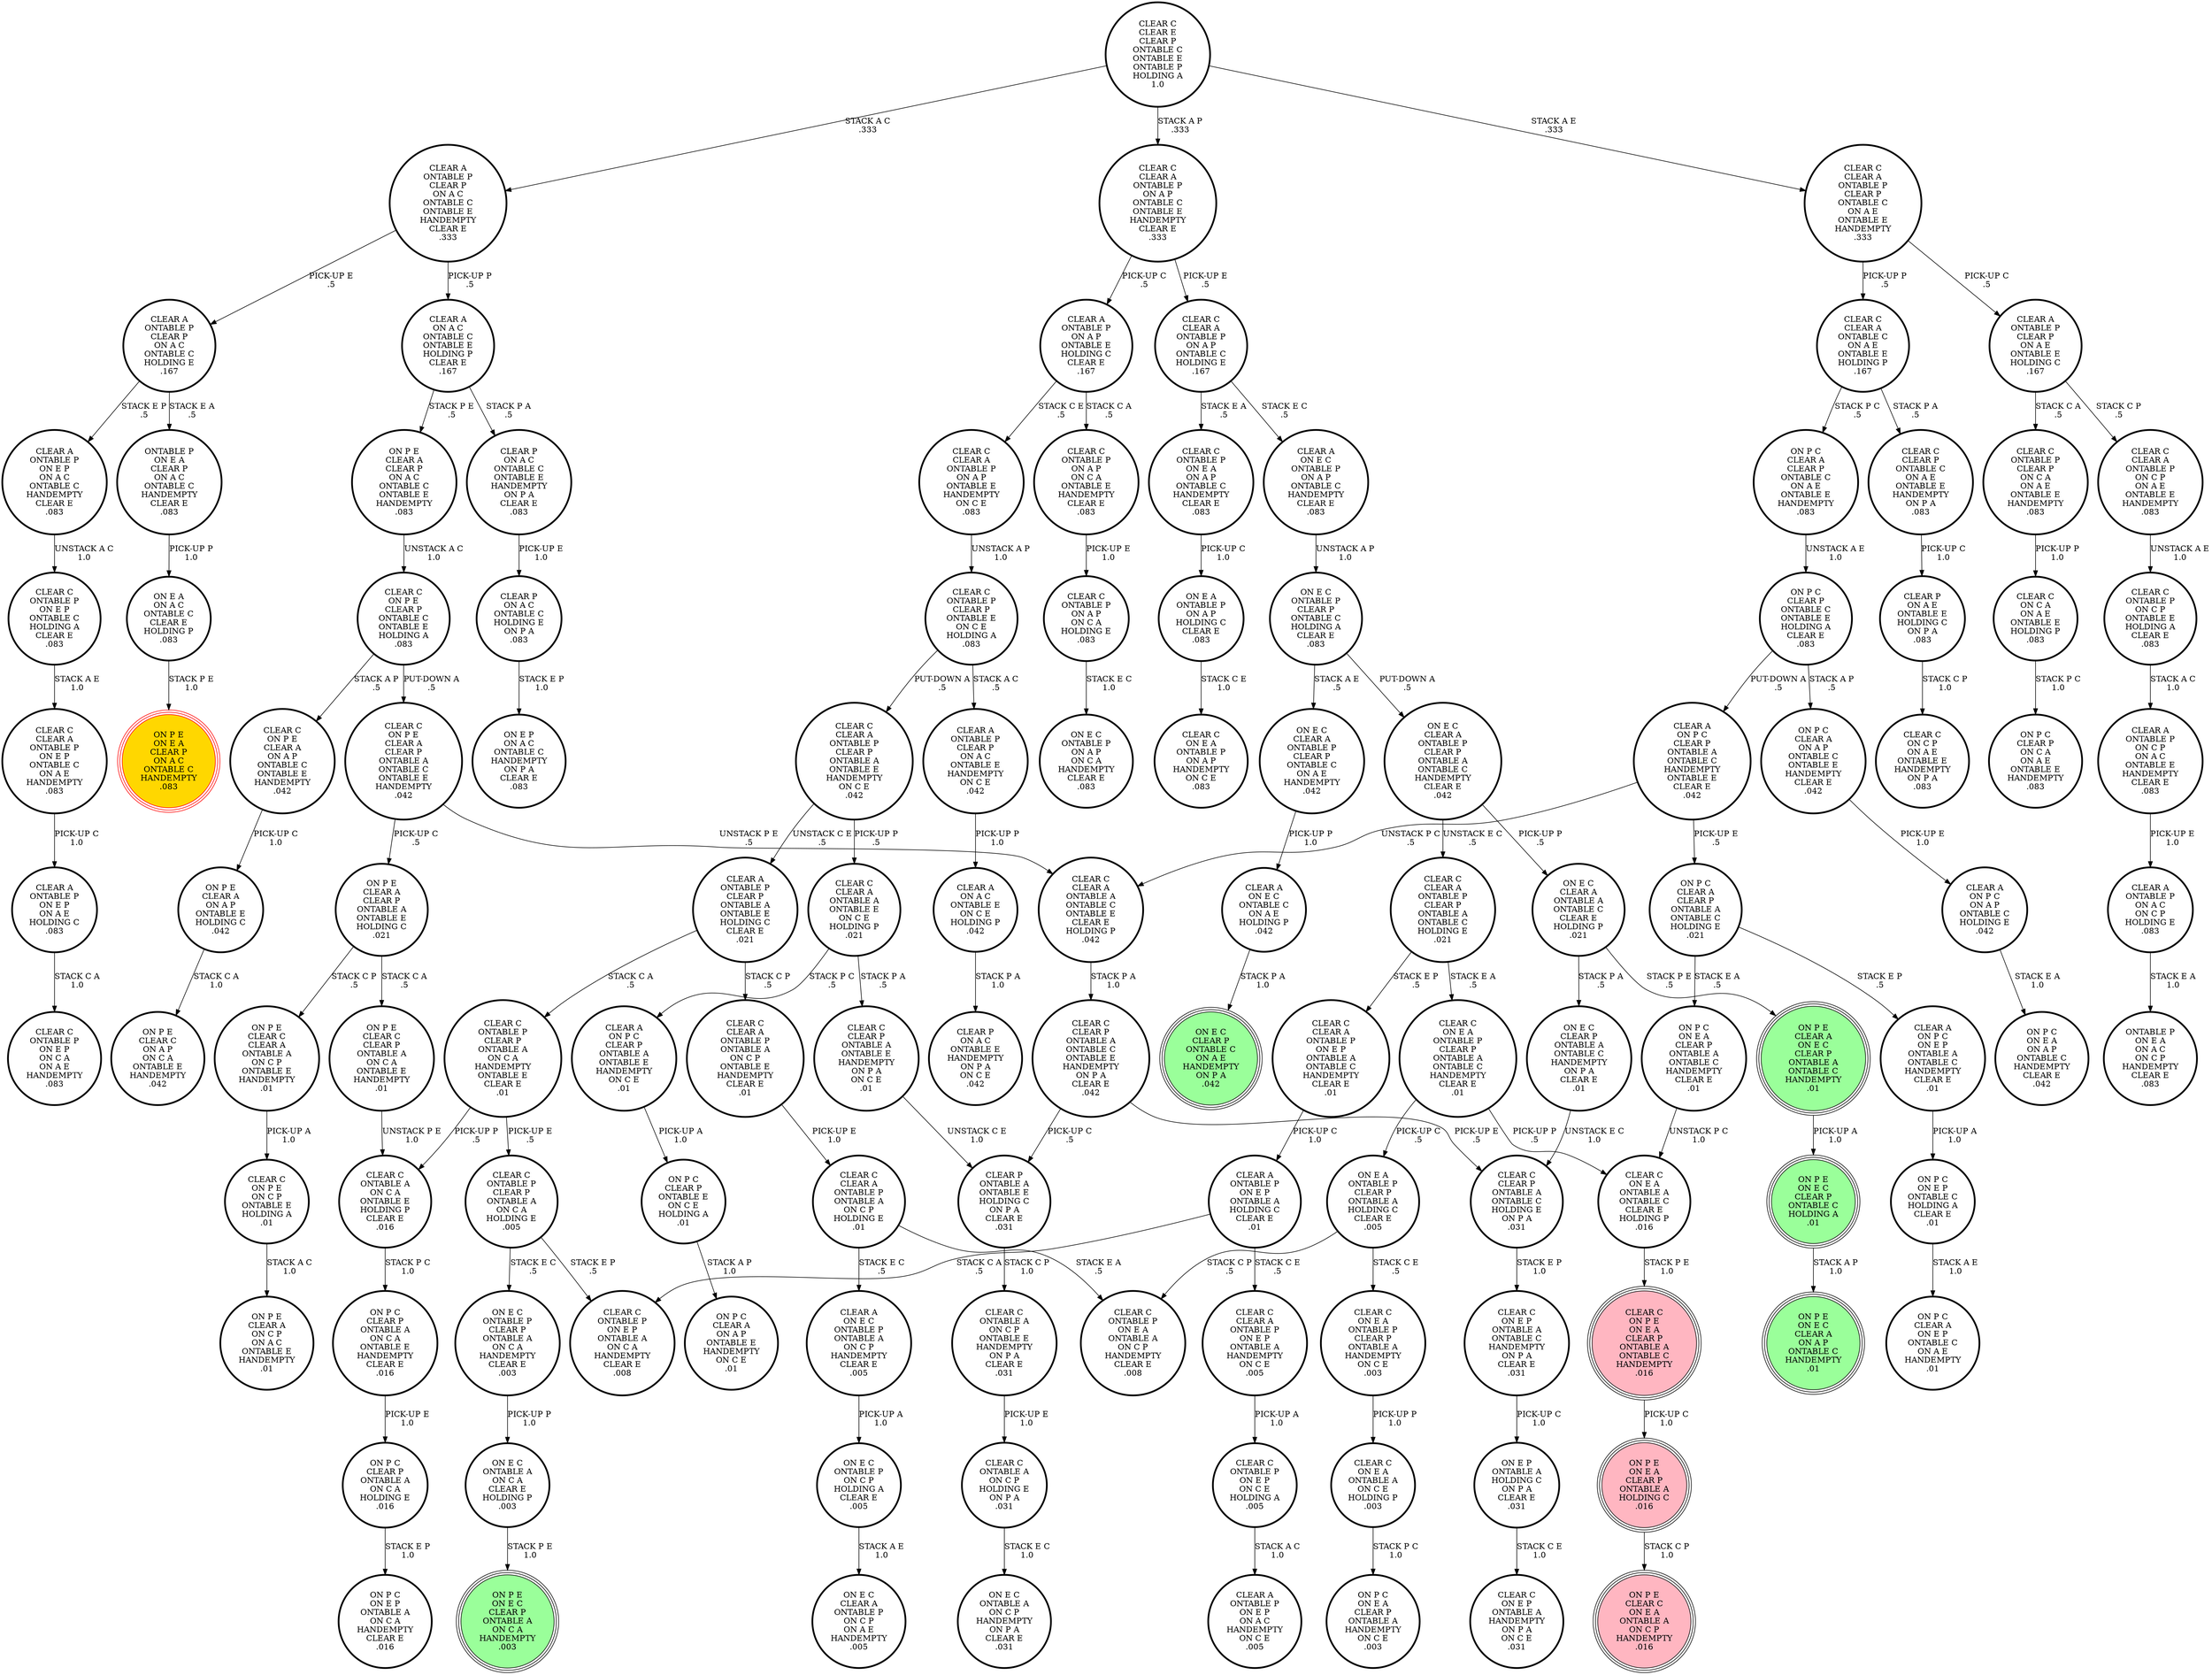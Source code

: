 digraph {
"CLEAR C\nONTABLE P\nON E P\nONTABLE C\nHOLDING A\nCLEAR E\n.083\n" -> "CLEAR C\nCLEAR A\nONTABLE P\nON E P\nONTABLE C\nON A E\nHANDEMPTY\n.083\n"[label="STACK A E\n1.0\n"];
"CLEAR C\nCLEAR P\nONTABLE C\nON A E\nONTABLE E\nHANDEMPTY\nON P A\n.083\n" -> "CLEAR P\nON A E\nONTABLE E\nHOLDING C\nON P A\n.083\n"[label="PICK-UP C\n1.0\n"];
"ON E C\nCLEAR A\nONTABLE P\nCLEAR P\nONTABLE A\nONTABLE C\nHANDEMPTY\nCLEAR E\n.042\n" -> "CLEAR C\nCLEAR A\nONTABLE P\nCLEAR P\nONTABLE A\nONTABLE C\nHOLDING E\n.021\n"[label="UNSTACK E C\n.5\n"];
"ON E C\nCLEAR A\nONTABLE P\nCLEAR P\nONTABLE A\nONTABLE C\nHANDEMPTY\nCLEAR E\n.042\n" -> "ON E C\nCLEAR A\nONTABLE A\nONTABLE C\nCLEAR E\nHOLDING P\n.021\n"[label="PICK-UP P\n.5\n"];
"CLEAR A\nONTABLE P\nON E P\nONTABLE A\nHOLDING C\nCLEAR E\n.01\n" -> "CLEAR C\nCLEAR A\nONTABLE P\nON E P\nONTABLE A\nHANDEMPTY\nON C E\n.005\n"[label="STACK C E\n.5\n"];
"CLEAR A\nONTABLE P\nON E P\nONTABLE A\nHOLDING C\nCLEAR E\n.01\n" -> "CLEAR C\nONTABLE P\nON E P\nONTABLE A\nON C A\nHANDEMPTY\nCLEAR E\n.008\n"[label="STACK C A\n.5\n"];
"CLEAR C\nCLEAR A\nONTABLE P\nON E P\nONTABLE C\nON A E\nHANDEMPTY\n.083\n" -> "CLEAR A\nONTABLE P\nON E P\nON A E\nHOLDING C\n.083\n"[label="PICK-UP C\n1.0\n"];
"ON P E\nCLEAR A\nCLEAR P\nON A C\nONTABLE C\nONTABLE E\nHANDEMPTY\n.083\n" -> "CLEAR C\nON P E\nCLEAR P\nONTABLE C\nONTABLE E\nHOLDING A\n.083\n"[label="UNSTACK A C\n1.0\n"];
"CLEAR C\nONTABLE P\nON C P\nONTABLE E\nHOLDING A\nCLEAR E\n.083\n" -> "CLEAR A\nONTABLE P\nON C P\nON A C\nONTABLE E\nHANDEMPTY\nCLEAR E\n.083\n"[label="STACK A C\n1.0\n"];
"CLEAR C\nONTABLE P\nON E P\nON C E\nHOLDING A\n.005\n" -> "CLEAR A\nONTABLE P\nON E P\nON A C\nHANDEMPTY\nON C E\n.005\n"[label="STACK A C\n1.0\n"];
"CLEAR A\nONTABLE P\nCLEAR P\nON A E\nONTABLE E\nHOLDING C\n.167\n" -> "CLEAR C\nONTABLE P\nCLEAR P\nON C A\nON A E\nONTABLE E\nHANDEMPTY\n.083\n"[label="STACK C A\n.5\n"];
"CLEAR A\nONTABLE P\nCLEAR P\nON A E\nONTABLE E\nHOLDING C\n.167\n" -> "CLEAR C\nCLEAR A\nONTABLE P\nON C P\nON A E\nONTABLE E\nHANDEMPTY\n.083\n"[label="STACK C P\n.5\n"];
"ON P E\nCLEAR A\nCLEAR P\nONTABLE A\nONTABLE E\nHOLDING C\n.021\n" -> "ON P E\nCLEAR C\nCLEAR A\nONTABLE A\nON C P\nONTABLE E\nHANDEMPTY\n.01\n"[label="STACK C P\n.5\n"];
"ON P E\nCLEAR A\nCLEAR P\nONTABLE A\nONTABLE E\nHOLDING C\n.021\n" -> "ON P E\nCLEAR C\nCLEAR P\nONTABLE A\nON C A\nONTABLE E\nHANDEMPTY\n.01\n"[label="STACK C A\n.5\n"];
"CLEAR A\nONTABLE P\nCLEAR P\nON A C\nONTABLE C\nHOLDING E\n.167\n" -> "ONTABLE P\nON E A\nCLEAR P\nON A C\nONTABLE C\nHANDEMPTY\nCLEAR E\n.083\n"[label="STACK E A\n.5\n"];
"CLEAR A\nONTABLE P\nCLEAR P\nON A C\nONTABLE C\nHOLDING E\n.167\n" -> "CLEAR A\nONTABLE P\nON E P\nON A C\nONTABLE C\nHANDEMPTY\nCLEAR E\n.083\n"[label="STACK E P\n.5\n"];
"CLEAR C\nONTABLE A\nON C A\nONTABLE E\nHOLDING P\nCLEAR E\n.016\n" -> "ON P C\nCLEAR P\nONTABLE A\nON C A\nONTABLE E\nHANDEMPTY\nCLEAR E\n.016\n"[label="STACK P C\n1.0\n"];
"CLEAR C\nONTABLE P\nCLEAR P\nONTABLE E\nON C E\nHOLDING A\n.083\n" -> "CLEAR A\nONTABLE P\nCLEAR P\nON A C\nONTABLE E\nHANDEMPTY\nON C E\n.042\n"[label="STACK A C\n.5\n"];
"CLEAR C\nONTABLE P\nCLEAR P\nONTABLE E\nON C E\nHOLDING A\n.083\n" -> "CLEAR C\nCLEAR A\nONTABLE P\nCLEAR P\nONTABLE A\nONTABLE E\nHANDEMPTY\nON C E\n.042\n"[label="PUT-DOWN A\n.5\n"];
"CLEAR C\nONTABLE P\nCLEAR P\nONTABLE A\nON C A\nHOLDING E\n.005\n" -> "ON E C\nONTABLE P\nCLEAR P\nONTABLE A\nON C A\nHANDEMPTY\nCLEAR E\n.003\n"[label="STACK E C\n.5\n"];
"CLEAR C\nONTABLE P\nCLEAR P\nONTABLE A\nON C A\nHOLDING E\n.005\n" -> "CLEAR C\nONTABLE P\nON E P\nONTABLE A\nON C A\nHANDEMPTY\nCLEAR E\n.008\n"[label="STACK E P\n.5\n"];
"CLEAR C\nONTABLE A\nON C P\nHOLDING E\nON P A\n.031\n" -> "ON E C\nONTABLE A\nON C P\nHANDEMPTY\nON P A\nCLEAR E\n.031\n"[label="STACK E C\n1.0\n"];
"CLEAR C\nCLEAR A\nONTABLE P\nCLEAR P\nONTABLE C\nON A E\nONTABLE E\nHANDEMPTY\n.333\n" -> "CLEAR A\nONTABLE P\nCLEAR P\nON A E\nONTABLE E\nHOLDING C\n.167\n"[label="PICK-UP C\n.5\n"];
"CLEAR C\nCLEAR A\nONTABLE P\nCLEAR P\nONTABLE C\nON A E\nONTABLE E\nHANDEMPTY\n.333\n" -> "CLEAR C\nCLEAR A\nONTABLE C\nON A E\nONTABLE E\nHOLDING P\n.167\n"[label="PICK-UP P\n.5\n"];
"ON P C\nCLEAR P\nONTABLE C\nONTABLE E\nHOLDING A\nCLEAR E\n.083\n" -> "CLEAR A\nON P C\nCLEAR P\nONTABLE A\nONTABLE C\nHANDEMPTY\nONTABLE E\nCLEAR E\n.042\n"[label="PUT-DOWN A\n.5\n"];
"ON P C\nCLEAR P\nONTABLE C\nONTABLE E\nHOLDING A\nCLEAR E\n.083\n" -> "ON P C\nCLEAR A\nON A P\nONTABLE C\nONTABLE E\nHANDEMPTY\nCLEAR E\n.042\n"[label="STACK A P\n.5\n"];
"CLEAR C\nCLEAR A\nONTABLE P\nON E P\nONTABLE A\nHANDEMPTY\nON C E\n.005\n" -> "CLEAR C\nONTABLE P\nON E P\nON C E\nHOLDING A\n.005\n"[label="PICK-UP A\n1.0\n"];
"CLEAR C\nONTABLE P\nCLEAR P\nONTABLE A\nON C A\nHANDEMPTY\nONTABLE E\nCLEAR E\n.01\n" -> "CLEAR C\nONTABLE P\nCLEAR P\nONTABLE A\nON C A\nHOLDING E\n.005\n"[label="PICK-UP E\n.5\n"];
"CLEAR C\nONTABLE P\nCLEAR P\nONTABLE A\nON C A\nHANDEMPTY\nONTABLE E\nCLEAR E\n.01\n" -> "CLEAR C\nONTABLE A\nON C A\nONTABLE E\nHOLDING P\nCLEAR E\n.016\n"[label="PICK-UP P\n.5\n"];
"CLEAR A\nONTABLE P\nCLEAR P\nONTABLE A\nONTABLE E\nHOLDING C\nCLEAR E\n.021\n" -> "CLEAR C\nONTABLE P\nCLEAR P\nONTABLE A\nON C A\nHANDEMPTY\nONTABLE E\nCLEAR E\n.01\n"[label="STACK C A\n.5\n"];
"CLEAR A\nONTABLE P\nCLEAR P\nONTABLE A\nONTABLE E\nHOLDING C\nCLEAR E\n.021\n" -> "CLEAR C\nCLEAR A\nONTABLE P\nONTABLE A\nON C P\nONTABLE E\nHANDEMPTY\nCLEAR E\n.01\n"[label="STACK C P\n.5\n"];
"ON P E\nON E C\nCLEAR P\nONTABLE C\nHOLDING A\n.01\n" -> "ON P E\nON E C\nCLEAR A\nON A P\nONTABLE C\nHANDEMPTY\n.01\n"[label="STACK A P\n1.0\n"];
"CLEAR A\nONTABLE P\nON A P\nONTABLE E\nHOLDING C\nCLEAR E\n.167\n" -> "CLEAR C\nONTABLE P\nON A P\nON C A\nONTABLE E\nHANDEMPTY\nCLEAR E\n.083\n"[label="STACK C A\n.5\n"];
"CLEAR A\nONTABLE P\nON A P\nONTABLE E\nHOLDING C\nCLEAR E\n.167\n" -> "CLEAR C\nCLEAR A\nONTABLE P\nON A P\nONTABLE E\nHANDEMPTY\nON C E\n.083\n"[label="STACK C E\n.5\n"];
"CLEAR A\nONTABLE P\nCLEAR P\nON A C\nONTABLE C\nONTABLE E\nHANDEMPTY\nCLEAR E\n.333\n" -> "CLEAR A\nON A C\nONTABLE C\nONTABLE E\nHOLDING P\nCLEAR E\n.167\n"[label="PICK-UP P\n.5\n"];
"CLEAR A\nONTABLE P\nCLEAR P\nON A C\nONTABLE C\nONTABLE E\nHANDEMPTY\nCLEAR E\n.333\n" -> "CLEAR A\nONTABLE P\nCLEAR P\nON A C\nONTABLE C\nHOLDING E\n.167\n"[label="PICK-UP E\n.5\n"];
"ON E C\nONTABLE P\nCLEAR P\nONTABLE C\nHOLDING A\nCLEAR E\n.083\n" -> "ON E C\nCLEAR A\nONTABLE P\nCLEAR P\nONTABLE C\nON A E\nHANDEMPTY\n.042\n"[label="STACK A E\n.5\n"];
"ON E C\nONTABLE P\nCLEAR P\nONTABLE C\nHOLDING A\nCLEAR E\n.083\n" -> "ON E C\nCLEAR A\nONTABLE P\nCLEAR P\nONTABLE A\nONTABLE C\nHANDEMPTY\nCLEAR E\n.042\n"[label="PUT-DOWN A\n.5\n"];
"CLEAR C\nONTABLE P\nON A P\nON C A\nHOLDING E\n.083\n" -> "ON E C\nONTABLE P\nON A P\nON C A\nHANDEMPTY\nCLEAR E\n.083\n"[label="STACK E C\n1.0\n"];
"CLEAR A\nONTABLE P\nCLEAR P\nON A C\nONTABLE E\nHANDEMPTY\nON C E\n.042\n" -> "CLEAR A\nON A C\nONTABLE E\nON C E\nHOLDING P\n.042\n"[label="PICK-UP P\n1.0\n"];
"ON P C\nCLEAR A\nON A P\nONTABLE C\nONTABLE E\nHANDEMPTY\nCLEAR E\n.042\n" -> "CLEAR A\nON P C\nON A P\nONTABLE C\nHOLDING E\n.042\n"[label="PICK-UP E\n1.0\n"];
"CLEAR C\nON E A\nONTABLE A\nONTABLE C\nCLEAR E\nHOLDING P\n.016\n" -> "CLEAR C\nON P E\nON E A\nCLEAR P\nONTABLE A\nONTABLE C\nHANDEMPTY\n.016\n"[label="STACK P E\n1.0\n"];
"CLEAR C\nON P E\nON C P\nONTABLE E\nHOLDING A\n.01\n" -> "ON P E\nCLEAR A\nON C P\nON A C\nONTABLE E\nHANDEMPTY\n.01\n"[label="STACK A C\n1.0\n"];
"ON P E\nCLEAR A\nON A P\nONTABLE E\nHOLDING C\n.042\n" -> "ON P E\nCLEAR C\nON A P\nON C A\nONTABLE E\nHANDEMPTY\n.042\n"[label="STACK C A\n1.0\n"];
"CLEAR A\nON E C\nONTABLE P\nONTABLE A\nON C P\nHANDEMPTY\nCLEAR E\n.005\n" -> "ON E C\nONTABLE P\nON C P\nHOLDING A\nCLEAR E\n.005\n"[label="PICK-UP A\n1.0\n"];
"ON P E\nON E A\nCLEAR P\nONTABLE A\nHOLDING C\n.016\n" -> "ON P E\nCLEAR C\nON E A\nONTABLE A\nON C P\nHANDEMPTY\n.016\n"[label="STACK C P\n1.0\n"];
"CLEAR P\nONTABLE A\nONTABLE E\nHOLDING C\nON P A\nCLEAR E\n.031\n" -> "CLEAR C\nONTABLE A\nON C P\nONTABLE E\nHANDEMPTY\nON P A\nCLEAR E\n.031\n"[label="STACK C P\n1.0\n"];
"CLEAR C\nON E A\nONTABLE P\nCLEAR P\nONTABLE A\nHANDEMPTY\nON C E\n.003\n" -> "CLEAR C\nON E A\nONTABLE A\nON C E\nHOLDING P\n.003\n"[label="PICK-UP P\n1.0\n"];
"CLEAR C\nCLEAR A\nONTABLE A\nONTABLE E\nON C E\nHOLDING P\n.021\n" -> "CLEAR A\nON P C\nCLEAR P\nONTABLE A\nONTABLE E\nHANDEMPTY\nON C E\n.01\n"[label="STACK P C\n.5\n"];
"CLEAR C\nCLEAR A\nONTABLE A\nONTABLE E\nON C E\nHOLDING P\n.021\n" -> "CLEAR C\nCLEAR P\nONTABLE A\nONTABLE E\nHANDEMPTY\nON P A\nON C E\n.01\n"[label="STACK P A\n.5\n"];
"CLEAR C\nCLEAR A\nONTABLE P\nCLEAR P\nONTABLE A\nONTABLE E\nHANDEMPTY\nON C E\n.042\n" -> "CLEAR C\nCLEAR A\nONTABLE A\nONTABLE E\nON C E\nHOLDING P\n.021\n"[label="PICK-UP P\n.5\n"];
"CLEAR C\nCLEAR A\nONTABLE P\nCLEAR P\nONTABLE A\nONTABLE E\nHANDEMPTY\nON C E\n.042\n" -> "CLEAR A\nONTABLE P\nCLEAR P\nONTABLE A\nONTABLE E\nHOLDING C\nCLEAR E\n.021\n"[label="UNSTACK C E\n.5\n"];
"CLEAR C\nONTABLE P\nON A P\nON C A\nONTABLE E\nHANDEMPTY\nCLEAR E\n.083\n" -> "CLEAR C\nONTABLE P\nON A P\nON C A\nHOLDING E\n.083\n"[label="PICK-UP E\n1.0\n"];
"CLEAR P\nON A E\nONTABLE E\nHOLDING C\nON P A\n.083\n" -> "CLEAR C\nON C P\nON A E\nONTABLE E\nHANDEMPTY\nON P A\n.083\n"[label="STACK C P\n1.0\n"];
"CLEAR A\nON P C\nON E P\nONTABLE A\nONTABLE C\nHANDEMPTY\nCLEAR E\n.01\n" -> "ON P C\nON E P\nONTABLE C\nHOLDING A\nCLEAR E\n.01\n"[label="PICK-UP A\n1.0\n"];
"CLEAR C\nCLEAR A\nONTABLE P\nONTABLE A\nON C P\nONTABLE E\nHANDEMPTY\nCLEAR E\n.01\n" -> "CLEAR C\nCLEAR A\nONTABLE P\nONTABLE A\nON C P\nHOLDING E\n.01\n"[label="PICK-UP E\n1.0\n"];
"CLEAR C\nCLEAR P\nONTABLE A\nONTABLE C\nHOLDING E\nON P A\n.031\n" -> "CLEAR C\nON E P\nONTABLE A\nONTABLE C\nHANDEMPTY\nON P A\nCLEAR E\n.031\n"[label="STACK E P\n1.0\n"];
"CLEAR C\nCLEAR A\nONTABLE P\nON C P\nON A E\nONTABLE E\nHANDEMPTY\n.083\n" -> "CLEAR C\nONTABLE P\nON C P\nONTABLE E\nHOLDING A\nCLEAR E\n.083\n"[label="UNSTACK A E\n1.0\n"];
"CLEAR C\nON P E\nCLEAR P\nONTABLE C\nONTABLE E\nHOLDING A\n.083\n" -> "CLEAR C\nON P E\nCLEAR A\nON A P\nONTABLE C\nONTABLE E\nHANDEMPTY\n.042\n"[label="STACK A P\n.5\n"];
"CLEAR C\nON P E\nCLEAR P\nONTABLE C\nONTABLE E\nHOLDING A\n.083\n" -> "CLEAR C\nON P E\nCLEAR A\nCLEAR P\nONTABLE A\nONTABLE C\nONTABLE E\nHANDEMPTY\n.042\n"[label="PUT-DOWN A\n.5\n"];
"CLEAR A\nONTABLE P\nON C P\nON A C\nONTABLE E\nHANDEMPTY\nCLEAR E\n.083\n" -> "CLEAR A\nONTABLE P\nON A C\nON C P\nHOLDING E\n.083\n"[label="PICK-UP E\n1.0\n"];
"CLEAR C\nON E P\nONTABLE A\nONTABLE C\nHANDEMPTY\nON P A\nCLEAR E\n.031\n" -> "ON E P\nONTABLE A\nHOLDING C\nON P A\nCLEAR E\n.031\n"[label="PICK-UP C\n1.0\n"];
"ON P E\nCLEAR C\nCLEAR A\nONTABLE A\nON C P\nONTABLE E\nHANDEMPTY\n.01\n" -> "CLEAR C\nON P E\nON C P\nONTABLE E\nHOLDING A\n.01\n"[label="PICK-UP A\n1.0\n"];
"CLEAR A\nONTABLE P\nON E P\nON A E\nHOLDING C\n.083\n" -> "CLEAR C\nONTABLE P\nON E P\nON C A\nON A E\nHANDEMPTY\n.083\n"[label="STACK C A\n1.0\n"];
"CLEAR C\nCLEAR E\nCLEAR P\nONTABLE C\nONTABLE E\nONTABLE P\nHOLDING A\n1.0\n" -> "CLEAR A\nONTABLE P\nCLEAR P\nON A C\nONTABLE C\nONTABLE E\nHANDEMPTY\nCLEAR E\n.333\n"[label="STACK A C\n.333\n"];
"CLEAR C\nCLEAR E\nCLEAR P\nONTABLE C\nONTABLE E\nONTABLE P\nHOLDING A\n1.0\n" -> "CLEAR C\nCLEAR A\nONTABLE P\nCLEAR P\nONTABLE C\nON A E\nONTABLE E\nHANDEMPTY\n.333\n"[label="STACK A E\n.333\n"];
"CLEAR C\nCLEAR E\nCLEAR P\nONTABLE C\nONTABLE E\nONTABLE P\nHOLDING A\n1.0\n" -> "CLEAR C\nCLEAR A\nONTABLE P\nON A P\nONTABLE C\nONTABLE E\nHANDEMPTY\nCLEAR E\n.333\n"[label="STACK A P\n.333\n"];
"CLEAR P\nON A C\nONTABLE C\nONTABLE E\nHANDEMPTY\nON P A\nCLEAR E\n.083\n" -> "CLEAR P\nON A C\nONTABLE C\nHOLDING E\nON P A\n.083\n"[label="PICK-UP E\n1.0\n"];
"ONTABLE P\nON E A\nCLEAR P\nON A C\nONTABLE C\nHANDEMPTY\nCLEAR E\n.083\n" -> "ON E A\nON A C\nONTABLE C\nCLEAR E\nHOLDING P\n.083\n"[label="PICK-UP P\n1.0\n"];
"CLEAR A\nONTABLE P\nON A C\nON C P\nHOLDING E\n.083\n" -> "ONTABLE P\nON E A\nON A C\nON C P\nHANDEMPTY\nCLEAR E\n.083\n"[label="STACK E A\n1.0\n"];
"ON E C\nONTABLE P\nON C P\nHOLDING A\nCLEAR E\n.005\n" -> "ON E C\nCLEAR A\nONTABLE P\nON C P\nON A E\nHANDEMPTY\n.005\n"[label="STACK A E\n1.0\n"];
"ON P C\nCLEAR A\nCLEAR P\nONTABLE C\nON A E\nONTABLE E\nHANDEMPTY\n.083\n" -> "ON P C\nCLEAR P\nONTABLE C\nONTABLE E\nHOLDING A\nCLEAR E\n.083\n"[label="UNSTACK A E\n1.0\n"];
"CLEAR A\nON E C\nONTABLE C\nON A E\nHOLDING P\n.042\n" -> "ON E C\nCLEAR P\nONTABLE C\nON A E\nHANDEMPTY\nON P A\n.042\n"[label="STACK P A\n1.0\n"];
"ON E C\nCLEAR P\nONTABLE A\nONTABLE C\nHANDEMPTY\nON P A\nCLEAR E\n.01\n" -> "CLEAR C\nCLEAR P\nONTABLE A\nONTABLE C\nHOLDING E\nON P A\n.031\n"[label="UNSTACK E C\n1.0\n"];
"ON E P\nONTABLE A\nHOLDING C\nON P A\nCLEAR E\n.031\n" -> "CLEAR C\nON E P\nONTABLE A\nHANDEMPTY\nON P A\nON C E\n.031\n"[label="STACK C E\n1.0\n"];
"ON P E\nCLEAR A\nON E C\nCLEAR P\nONTABLE A\nONTABLE C\nHANDEMPTY\n.01\n" -> "ON P E\nON E C\nCLEAR P\nONTABLE C\nHOLDING A\n.01\n"[label="PICK-UP A\n1.0\n"];
"CLEAR C\nON P E\nCLEAR A\nON A P\nONTABLE C\nONTABLE E\nHANDEMPTY\n.042\n" -> "ON P E\nCLEAR A\nON A P\nONTABLE E\nHOLDING C\n.042\n"[label="PICK-UP C\n1.0\n"];
"CLEAR C\nCLEAR P\nONTABLE A\nONTABLE E\nHANDEMPTY\nON P A\nON C E\n.01\n" -> "CLEAR P\nONTABLE A\nONTABLE E\nHOLDING C\nON P A\nCLEAR E\n.031\n"[label="UNSTACK C E\n1.0\n"];
"ON E A\nONTABLE P\nON A P\nHOLDING C\nCLEAR E\n.083\n" -> "CLEAR C\nON E A\nONTABLE P\nON A P\nHANDEMPTY\nON C E\n.083\n"[label="STACK C E\n1.0\n"];
"CLEAR C\nCLEAR A\nONTABLE P\nON A P\nONTABLE C\nHOLDING E\n.167\n" -> "CLEAR A\nON E C\nONTABLE P\nON A P\nONTABLE C\nHANDEMPTY\nCLEAR E\n.083\n"[label="STACK E C\n.5\n"];
"CLEAR C\nCLEAR A\nONTABLE P\nON A P\nONTABLE C\nHOLDING E\n.167\n" -> "CLEAR C\nONTABLE P\nON E A\nON A P\nONTABLE C\nHANDEMPTY\nCLEAR E\n.083\n"[label="STACK E A\n.5\n"];
"CLEAR C\nON E A\nONTABLE A\nON C E\nHOLDING P\n.003\n" -> "ON P C\nON E A\nCLEAR P\nONTABLE A\nHANDEMPTY\nON C E\n.003\n"[label="STACK P C\n1.0\n"];
"ON P E\nCLEAR C\nCLEAR P\nONTABLE A\nON C A\nONTABLE E\nHANDEMPTY\n.01\n" -> "CLEAR C\nONTABLE A\nON C A\nONTABLE E\nHOLDING P\nCLEAR E\n.016\n"[label="UNSTACK P E\n1.0\n"];
"ON P C\nCLEAR P\nONTABLE E\nON C E\nHOLDING A\n.01\n" -> "ON P C\nCLEAR A\nON A P\nONTABLE E\nHANDEMPTY\nON C E\n.01\n"[label="STACK A P\n1.0\n"];
"ON E C\nONTABLE P\nCLEAR P\nONTABLE A\nON C A\nHANDEMPTY\nCLEAR E\n.003\n" -> "ON E C\nONTABLE A\nON C A\nCLEAR E\nHOLDING P\n.003\n"[label="PICK-UP P\n1.0\n"];
"CLEAR C\nCLEAR A\nONTABLE P\nONTABLE A\nON C P\nHOLDING E\n.01\n" -> "CLEAR A\nON E C\nONTABLE P\nONTABLE A\nON C P\nHANDEMPTY\nCLEAR E\n.005\n"[label="STACK E C\n.5\n"];
"CLEAR C\nCLEAR A\nONTABLE P\nONTABLE A\nON C P\nHOLDING E\n.01\n" -> "CLEAR C\nONTABLE P\nON E A\nONTABLE A\nON C P\nHANDEMPTY\nCLEAR E\n.008\n"[label="STACK E A\n.5\n"];
"ON P C\nCLEAR P\nONTABLE A\nON C A\nHOLDING E\n.016\n" -> "ON P C\nON E P\nONTABLE A\nON C A\nHANDEMPTY\nCLEAR E\n.016\n"[label="STACK E P\n1.0\n"];
"CLEAR C\nCLEAR A\nONTABLE C\nON A E\nONTABLE E\nHOLDING P\n.167\n" -> "CLEAR C\nCLEAR P\nONTABLE C\nON A E\nONTABLE E\nHANDEMPTY\nON P A\n.083\n"[label="STACK P A\n.5\n"];
"CLEAR C\nCLEAR A\nONTABLE C\nON A E\nONTABLE E\nHOLDING P\n.167\n" -> "ON P C\nCLEAR A\nCLEAR P\nONTABLE C\nON A E\nONTABLE E\nHANDEMPTY\n.083\n"[label="STACK P C\n.5\n"];
"CLEAR C\nCLEAR A\nONTABLE P\nCLEAR P\nONTABLE A\nONTABLE C\nHOLDING E\n.021\n" -> "CLEAR C\nON E A\nONTABLE P\nCLEAR P\nONTABLE A\nONTABLE C\nHANDEMPTY\nCLEAR E\n.01\n"[label="STACK E A\n.5\n"];
"CLEAR C\nCLEAR A\nONTABLE P\nCLEAR P\nONTABLE A\nONTABLE C\nHOLDING E\n.021\n" -> "CLEAR C\nCLEAR A\nONTABLE P\nON E P\nONTABLE A\nONTABLE C\nHANDEMPTY\nCLEAR E\n.01\n"[label="STACK E P\n.5\n"];
"CLEAR C\nON E A\nONTABLE P\nCLEAR P\nONTABLE A\nONTABLE C\nHANDEMPTY\nCLEAR E\n.01\n" -> "CLEAR C\nON E A\nONTABLE A\nONTABLE C\nCLEAR E\nHOLDING P\n.016\n"[label="PICK-UP P\n.5\n"];
"CLEAR C\nON E A\nONTABLE P\nCLEAR P\nONTABLE A\nONTABLE C\nHANDEMPTY\nCLEAR E\n.01\n" -> "ON E A\nONTABLE P\nCLEAR P\nONTABLE A\nHOLDING C\nCLEAR E\n.005\n"[label="PICK-UP C\n.5\n"];
"CLEAR A\nONTABLE P\nON E P\nON A C\nONTABLE C\nHANDEMPTY\nCLEAR E\n.083\n" -> "CLEAR C\nONTABLE P\nON E P\nONTABLE C\nHOLDING A\nCLEAR E\n.083\n"[label="UNSTACK A C\n1.0\n"];
"CLEAR C\nON P E\nON E A\nCLEAR P\nONTABLE A\nONTABLE C\nHANDEMPTY\n.016\n" -> "ON P E\nON E A\nCLEAR P\nONTABLE A\nHOLDING C\n.016\n"[label="PICK-UP C\n1.0\n"];
"ON E A\nONTABLE P\nCLEAR P\nONTABLE A\nHOLDING C\nCLEAR E\n.005\n" -> "CLEAR C\nONTABLE P\nON E A\nONTABLE A\nON C P\nHANDEMPTY\nCLEAR E\n.008\n"[label="STACK C P\n.5\n"];
"ON E A\nONTABLE P\nCLEAR P\nONTABLE A\nHOLDING C\nCLEAR E\n.005\n" -> "CLEAR C\nON E A\nONTABLE P\nCLEAR P\nONTABLE A\nHANDEMPTY\nON C E\n.003\n"[label="STACK C E\n.5\n"];
"CLEAR P\nON A C\nONTABLE C\nHOLDING E\nON P A\n.083\n" -> "ON E P\nON A C\nONTABLE C\nHANDEMPTY\nON P A\nCLEAR E\n.083\n"[label="STACK E P\n1.0\n"];
"ON P C\nON E A\nCLEAR P\nONTABLE A\nONTABLE C\nHANDEMPTY\nCLEAR E\n.01\n" -> "CLEAR C\nON E A\nONTABLE A\nONTABLE C\nCLEAR E\nHOLDING P\n.016\n"[label="UNSTACK P C\n1.0\n"];
"CLEAR C\nCLEAR A\nONTABLE P\nON A P\nONTABLE C\nONTABLE E\nHANDEMPTY\nCLEAR E\n.333\n" -> "CLEAR C\nCLEAR A\nONTABLE P\nON A P\nONTABLE C\nHOLDING E\n.167\n"[label="PICK-UP E\n.5\n"];
"CLEAR C\nCLEAR A\nONTABLE P\nON A P\nONTABLE C\nONTABLE E\nHANDEMPTY\nCLEAR E\n.333\n" -> "CLEAR A\nONTABLE P\nON A P\nONTABLE E\nHOLDING C\nCLEAR E\n.167\n"[label="PICK-UP C\n.5\n"];
"CLEAR C\nCLEAR A\nONTABLE P\nON A P\nONTABLE E\nHANDEMPTY\nON C E\n.083\n" -> "CLEAR C\nONTABLE P\nCLEAR P\nONTABLE E\nON C E\nHOLDING A\n.083\n"[label="UNSTACK A P\n1.0\n"];
"CLEAR A\nON P C\nCLEAR P\nONTABLE A\nONTABLE C\nHANDEMPTY\nONTABLE E\nCLEAR E\n.042\n" -> "CLEAR C\nCLEAR A\nONTABLE A\nONTABLE C\nONTABLE E\nCLEAR E\nHOLDING P\n.042\n"[label="UNSTACK P C\n.5\n"];
"CLEAR A\nON P C\nCLEAR P\nONTABLE A\nONTABLE C\nHANDEMPTY\nONTABLE E\nCLEAR E\n.042\n" -> "ON P C\nCLEAR A\nCLEAR P\nONTABLE A\nONTABLE C\nHOLDING E\n.021\n"[label="PICK-UP E\n.5\n"];
"CLEAR A\nON A C\nONTABLE E\nON C E\nHOLDING P\n.042\n" -> "CLEAR P\nON A C\nONTABLE E\nHANDEMPTY\nON P A\nON C E\n.042\n"[label="STACK P A\n1.0\n"];
"ON E C\nCLEAR A\nONTABLE P\nCLEAR P\nONTABLE C\nON A E\nHANDEMPTY\n.042\n" -> "CLEAR A\nON E C\nONTABLE C\nON A E\nHOLDING P\n.042\n"[label="PICK-UP P\n1.0\n"];
"CLEAR C\nON C A\nON A E\nONTABLE E\nHOLDING P\n.083\n" -> "ON P C\nCLEAR P\nON C A\nON A E\nONTABLE E\nHANDEMPTY\n.083\n"[label="STACK P C\n1.0\n"];
"CLEAR C\nCLEAR A\nONTABLE A\nONTABLE C\nONTABLE E\nCLEAR E\nHOLDING P\n.042\n" -> "CLEAR C\nCLEAR P\nONTABLE A\nONTABLE C\nONTABLE E\nHANDEMPTY\nON P A\nCLEAR E\n.042\n"[label="STACK P A\n1.0\n"];
"CLEAR A\nON P C\nON A P\nONTABLE C\nHOLDING E\n.042\n" -> "ON P C\nON E A\nON A P\nONTABLE C\nHANDEMPTY\nCLEAR E\n.042\n"[label="STACK E A\n1.0\n"];
"ON E C\nONTABLE A\nON C A\nCLEAR E\nHOLDING P\n.003\n" -> "ON P E\nON E C\nCLEAR P\nONTABLE A\nON C A\nHANDEMPTY\n.003\n"[label="STACK P E\n1.0\n"];
"ON E A\nON A C\nONTABLE C\nCLEAR E\nHOLDING P\n.083\n" -> "ON P E\nON E A\nCLEAR P\nON A C\nONTABLE C\nHANDEMPTY\n.083\n"[label="STACK P E\n1.0\n"];
"CLEAR C\nONTABLE A\nON C P\nONTABLE E\nHANDEMPTY\nON P A\nCLEAR E\n.031\n" -> "CLEAR C\nONTABLE A\nON C P\nHOLDING E\nON P A\n.031\n"[label="PICK-UP E\n1.0\n"];
"CLEAR C\nONTABLE P\nON E A\nON A P\nONTABLE C\nHANDEMPTY\nCLEAR E\n.083\n" -> "ON E A\nONTABLE P\nON A P\nHOLDING C\nCLEAR E\n.083\n"[label="PICK-UP C\n1.0\n"];
"CLEAR C\nCLEAR P\nONTABLE A\nONTABLE C\nONTABLE E\nHANDEMPTY\nON P A\nCLEAR E\n.042\n" -> "CLEAR C\nCLEAR P\nONTABLE A\nONTABLE C\nHOLDING E\nON P A\n.031\n"[label="PICK-UP E\n.5\n"];
"CLEAR C\nCLEAR P\nONTABLE A\nONTABLE C\nONTABLE E\nHANDEMPTY\nON P A\nCLEAR E\n.042\n" -> "CLEAR P\nONTABLE A\nONTABLE E\nHOLDING C\nON P A\nCLEAR E\n.031\n"[label="PICK-UP C\n.5\n"];
"CLEAR C\nCLEAR A\nONTABLE P\nON E P\nONTABLE A\nONTABLE C\nHANDEMPTY\nCLEAR E\n.01\n" -> "CLEAR A\nONTABLE P\nON E P\nONTABLE A\nHOLDING C\nCLEAR E\n.01\n"[label="PICK-UP C\n1.0\n"];
"CLEAR A\nON P C\nCLEAR P\nONTABLE A\nONTABLE E\nHANDEMPTY\nON C E\n.01\n" -> "ON P C\nCLEAR P\nONTABLE E\nON C E\nHOLDING A\n.01\n"[label="PICK-UP A\n1.0\n"];
"ON P C\nON E P\nONTABLE C\nHOLDING A\nCLEAR E\n.01\n" -> "ON P C\nCLEAR A\nON E P\nONTABLE C\nON A E\nHANDEMPTY\n.01\n"[label="STACK A E\n1.0\n"];
"ON P C\nCLEAR A\nCLEAR P\nONTABLE A\nONTABLE C\nHOLDING E\n.021\n" -> "CLEAR A\nON P C\nON E P\nONTABLE A\nONTABLE C\nHANDEMPTY\nCLEAR E\n.01\n"[label="STACK E P\n.5\n"];
"ON P C\nCLEAR A\nCLEAR P\nONTABLE A\nONTABLE C\nHOLDING E\n.021\n" -> "ON P C\nON E A\nCLEAR P\nONTABLE A\nONTABLE C\nHANDEMPTY\nCLEAR E\n.01\n"[label="STACK E A\n.5\n"];
"ON E C\nCLEAR A\nONTABLE A\nONTABLE C\nCLEAR E\nHOLDING P\n.021\n" -> "ON P E\nCLEAR A\nON E C\nCLEAR P\nONTABLE A\nONTABLE C\nHANDEMPTY\n.01\n"[label="STACK P E\n.5\n"];
"ON E C\nCLEAR A\nONTABLE A\nONTABLE C\nCLEAR E\nHOLDING P\n.021\n" -> "ON E C\nCLEAR P\nONTABLE A\nONTABLE C\nHANDEMPTY\nON P A\nCLEAR E\n.01\n"[label="STACK P A\n.5\n"];
"CLEAR A\nON E C\nONTABLE P\nON A P\nONTABLE C\nHANDEMPTY\nCLEAR E\n.083\n" -> "ON E C\nONTABLE P\nCLEAR P\nONTABLE C\nHOLDING A\nCLEAR E\n.083\n"[label="UNSTACK A P\n1.0\n"];
"ON P C\nCLEAR P\nONTABLE A\nON C A\nONTABLE E\nHANDEMPTY\nCLEAR E\n.016\n" -> "ON P C\nCLEAR P\nONTABLE A\nON C A\nHOLDING E\n.016\n"[label="PICK-UP E\n1.0\n"];
"CLEAR C\nON P E\nCLEAR A\nCLEAR P\nONTABLE A\nONTABLE C\nONTABLE E\nHANDEMPTY\n.042\n" -> "ON P E\nCLEAR A\nCLEAR P\nONTABLE A\nONTABLE E\nHOLDING C\n.021\n"[label="PICK-UP C\n.5\n"];
"CLEAR C\nON P E\nCLEAR A\nCLEAR P\nONTABLE A\nONTABLE C\nONTABLE E\nHANDEMPTY\n.042\n" -> "CLEAR C\nCLEAR A\nONTABLE A\nONTABLE C\nONTABLE E\nCLEAR E\nHOLDING P\n.042\n"[label="UNSTACK P E\n.5\n"];
"CLEAR A\nON A C\nONTABLE C\nONTABLE E\nHOLDING P\nCLEAR E\n.167\n" -> "ON P E\nCLEAR A\nCLEAR P\nON A C\nONTABLE C\nONTABLE E\nHANDEMPTY\n.083\n"[label="STACK P E\n.5\n"];
"CLEAR A\nON A C\nONTABLE C\nONTABLE E\nHOLDING P\nCLEAR E\n.167\n" -> "CLEAR P\nON A C\nONTABLE C\nONTABLE E\nHANDEMPTY\nON P A\nCLEAR E\n.083\n"[label="STACK P A\n.5\n"];
"CLEAR C\nONTABLE P\nCLEAR P\nON C A\nON A E\nONTABLE E\nHANDEMPTY\n.083\n" -> "CLEAR C\nON C A\nON A E\nONTABLE E\nHOLDING P\n.083\n"[label="PICK-UP P\n1.0\n"];
"ON E P\nON A C\nONTABLE C\nHANDEMPTY\nON P A\nCLEAR E\n.083\n" [shape=circle, penwidth=3];
"CLEAR P\nON A C\nONTABLE E\nHANDEMPTY\nON P A\nON C E\n.042\n" [shape=circle, penwidth=3];
"ON P E\nON E C\nCLEAR A\nON A P\nONTABLE C\nHANDEMPTY\n.01\n" [shape=circle, style=filled, fillcolor=palegreen1, peripheries=3];
"ON P E\nCLEAR C\nON A P\nON C A\nONTABLE E\nHANDEMPTY\n.042\n" [shape=circle, penwidth=3];
"CLEAR C\nONTABLE P\nON E P\nON C A\nON A E\nHANDEMPTY\n.083\n" [shape=circle, penwidth=3];
"CLEAR C\nONTABLE P\nON E P\nONTABLE A\nON C A\nHANDEMPTY\nCLEAR E\n.008\n" [shape=circle, penwidth=3];
"ON P C\nON E P\nONTABLE A\nON C A\nHANDEMPTY\nCLEAR E\n.016\n" [shape=circle, penwidth=3];
"ON P C\nON E A\nCLEAR P\nONTABLE A\nHANDEMPTY\nON C E\n.003\n" [shape=circle, penwidth=3];
"ON P C\nCLEAR A\nON A P\nONTABLE E\nHANDEMPTY\nON C E\n.01\n" [shape=circle, penwidth=3];
"CLEAR C\nON E A\nONTABLE P\nON A P\nHANDEMPTY\nON C E\n.083\n" [shape=circle, penwidth=3];
"ON P E\nCLEAR C\nON E A\nONTABLE A\nON C P\nHANDEMPTY\n.016\n" [shape=circle, style=filled, fillcolor=lightpink, peripheries=3];
"CLEAR A\nONTABLE P\nON E P\nON A C\nHANDEMPTY\nON C E\n.005\n" [shape=circle, penwidth=3];
"ON P E\nCLEAR A\nON C P\nON A C\nONTABLE E\nHANDEMPTY\n.01\n" [shape=circle, penwidth=3];
"CLEAR C\nON E P\nONTABLE A\nHANDEMPTY\nON P A\nON C E\n.031\n" [shape=circle, penwidth=3];
"CLEAR C\nONTABLE P\nON E A\nONTABLE A\nON C P\nHANDEMPTY\nCLEAR E\n.008\n" [shape=circle, penwidth=3];
"ON E C\nCLEAR A\nONTABLE P\nON C P\nON A E\nHANDEMPTY\n.005\n" [shape=circle, penwidth=3];
"CLEAR C\nON C P\nON A E\nONTABLE E\nHANDEMPTY\nON P A\n.083\n" [shape=circle, penwidth=3];
"ON P C\nON E A\nON A P\nONTABLE C\nHANDEMPTY\nCLEAR E\n.042\n" [shape=circle, penwidth=3];
"ON P C\nCLEAR A\nON E P\nONTABLE C\nON A E\nHANDEMPTY\n.01\n" [shape=circle, penwidth=3];
"ONTABLE P\nON E A\nON A C\nON C P\nHANDEMPTY\nCLEAR E\n.083\n" [shape=circle, penwidth=3];
"ON E C\nONTABLE P\nON A P\nON C A\nHANDEMPTY\nCLEAR E\n.083\n" [shape=circle, penwidth=3];
"ON P E\nON E C\nCLEAR P\nONTABLE A\nON C A\nHANDEMPTY\n.003\n" [shape=circle, style=filled, fillcolor=palegreen1, peripheries=3];
"ON E C\nONTABLE A\nON C P\nHANDEMPTY\nON P A\nCLEAR E\n.031\n" [shape=circle, penwidth=3];
"ON E C\nCLEAR P\nONTABLE C\nON A E\nHANDEMPTY\nON P A\n.042\n" [shape=circle, style=filled, fillcolor=palegreen1, peripheries=3];
"ON P E\nON E A\nCLEAR P\nON A C\nONTABLE C\nHANDEMPTY\n.083\n" [shape=circle, style=filled color=red, fillcolor=gold, peripheries=3];
"ON P C\nCLEAR P\nON C A\nON A E\nONTABLE E\nHANDEMPTY\n.083\n" [shape=circle, penwidth=3];
"ON E P\nON A C\nONTABLE C\nHANDEMPTY\nON P A\nCLEAR E\n.083\n" [shape=circle, penwidth=3];
"CLEAR C\nCLEAR A\nONTABLE P\nCLEAR P\nONTABLE A\nONTABLE C\nHOLDING E\n.021\n" [shape=circle, penwidth=3];
"CLEAR A\nONTABLE P\nON A C\nON C P\nHOLDING E\n.083\n" [shape=circle, penwidth=3];
"CLEAR P\nON A C\nONTABLE E\nHANDEMPTY\nON P A\nON C E\n.042\n" [shape=circle, penwidth=3];
"ON P E\nON E C\nCLEAR A\nON A P\nONTABLE C\nHANDEMPTY\n.01\n" [shape=circle, style=filled, fillcolor=palegreen1, peripheries=3];
"ON E C\nCLEAR A\nONTABLE A\nONTABLE C\nCLEAR E\nHOLDING P\n.021\n" [shape=circle, penwidth=3];
"ON P E\nCLEAR C\nON A P\nON C A\nONTABLE E\nHANDEMPTY\n.042\n" [shape=circle, penwidth=3];
"ON P C\nON E A\nCLEAR P\nONTABLE A\nONTABLE C\nHANDEMPTY\nCLEAR E\n.01\n" [shape=circle, penwidth=3];
"CLEAR A\nONTABLE P\nON A P\nONTABLE E\nHOLDING C\nCLEAR E\n.167\n" [shape=circle, penwidth=3];
"CLEAR C\nON P E\nCLEAR A\nON A P\nONTABLE C\nONTABLE E\nHANDEMPTY\n.042\n" [shape=circle, penwidth=3];
"CLEAR A\nON A C\nONTABLE E\nON C E\nHOLDING P\n.042\n" [shape=circle, penwidth=3];
"CLEAR A\nON E C\nONTABLE P\nON A P\nONTABLE C\nHANDEMPTY\nCLEAR E\n.083\n" [shape=circle, penwidth=3];
"CLEAR A\nON E C\nONTABLE C\nON A E\nHOLDING P\n.042\n" [shape=circle, penwidth=3];
"CLEAR C\nONTABLE P\nCLEAR P\nON C A\nON A E\nONTABLE E\nHANDEMPTY\n.083\n" [shape=circle, penwidth=3];
"CLEAR C\nONTABLE P\nON E P\nON C A\nON A E\nHANDEMPTY\n.083\n" [shape=circle, penwidth=3];
"ON P C\nCLEAR A\nON A P\nONTABLE C\nONTABLE E\nHANDEMPTY\nCLEAR E\n.042\n" [shape=circle, penwidth=3];
"CLEAR C\nCLEAR P\nONTABLE A\nONTABLE C\nONTABLE E\nHANDEMPTY\nON P A\nCLEAR E\n.042\n" [shape=circle, penwidth=3];
"ON P E\nCLEAR C\nCLEAR P\nONTABLE A\nON C A\nONTABLE E\nHANDEMPTY\n.01\n" [shape=circle, penwidth=3];
"CLEAR C\nON C A\nON A E\nONTABLE E\nHOLDING P\n.083\n" [shape=circle, penwidth=3];
"ON P C\nCLEAR A\nCLEAR P\nONTABLE C\nON A E\nONTABLE E\nHANDEMPTY\n.083\n" [shape=circle, penwidth=3];
"CLEAR C\nONTABLE P\nON E P\nONTABLE A\nON C A\nHANDEMPTY\nCLEAR E\n.008\n" [shape=circle, penwidth=3];
"ON P C\nON E P\nONTABLE A\nON C A\nHANDEMPTY\nCLEAR E\n.016\n" [shape=circle, penwidth=3];
"CLEAR C\nCLEAR E\nCLEAR P\nONTABLE C\nONTABLE E\nONTABLE P\nHOLDING A\n1.0\n" [shape=circle, penwidth=3];
"ON E C\nONTABLE A\nON C A\nCLEAR E\nHOLDING P\n.003\n" [shape=circle, penwidth=3];
"CLEAR C\nCLEAR P\nONTABLE A\nONTABLE C\nHOLDING E\nON P A\n.031\n" [shape=circle, penwidth=3];
"CLEAR C\nCLEAR A\nONTABLE A\nONTABLE C\nONTABLE E\nCLEAR E\nHOLDING P\n.042\n" [shape=circle, penwidth=3];
"CLEAR C\nON E A\nONTABLE P\nCLEAR P\nONTABLE A\nONTABLE C\nHANDEMPTY\nCLEAR E\n.01\n" [shape=circle, penwidth=3];
"CLEAR C\nON P E\nON C P\nONTABLE E\nHOLDING A\n.01\n" [shape=circle, penwidth=3];
"CLEAR C\nONTABLE P\nCLEAR P\nONTABLE A\nON C A\nHANDEMPTY\nONTABLE E\nCLEAR E\n.01\n" [shape=circle, penwidth=3];
"ON P C\nON E A\nCLEAR P\nONTABLE A\nHANDEMPTY\nON C E\n.003\n" [shape=circle, penwidth=3];
"CLEAR P\nON A C\nONTABLE C\nHOLDING E\nON P A\n.083\n" [shape=circle, penwidth=3];
"CLEAR A\nON P C\nCLEAR P\nONTABLE A\nONTABLE C\nHANDEMPTY\nONTABLE E\nCLEAR E\n.042\n" [shape=circle, penwidth=3];
"ON P C\nCLEAR A\nON A P\nONTABLE E\nHANDEMPTY\nON C E\n.01\n" [shape=circle, penwidth=3];
"ON E P\nONTABLE A\nHOLDING C\nON P A\nCLEAR E\n.031\n" [shape=circle, penwidth=3];
"CLEAR C\nON E A\nONTABLE P\nON A P\nHANDEMPTY\nON C E\n.083\n" [shape=circle, penwidth=3];
"CLEAR P\nON A E\nONTABLE E\nHOLDING C\nON P A\n.083\n" [shape=circle, penwidth=3];
"CLEAR A\nONTABLE P\nON E P\nONTABLE A\nHOLDING C\nCLEAR E\n.01\n" [shape=circle, penwidth=3];
"CLEAR C\nONTABLE P\nCLEAR P\nONTABLE E\nON C E\nHOLDING A\n.083\n" [shape=circle, penwidth=3];
"CLEAR C\nONTABLE P\nON E P\nONTABLE C\nHOLDING A\nCLEAR E\n.083\n" [shape=circle, penwidth=3];
"ON P E\nCLEAR A\nCLEAR P\nONTABLE A\nONTABLE E\nHOLDING C\n.021\n" [shape=circle, penwidth=3];
"CLEAR A\nONTABLE P\nON E P\nON A C\nONTABLE C\nHANDEMPTY\nCLEAR E\n.083\n" [shape=circle, penwidth=3];
"CLEAR C\nCLEAR A\nONTABLE P\nON A P\nONTABLE C\nHOLDING E\n.167\n" [shape=circle, penwidth=3];
"CLEAR C\nCLEAR A\nONTABLE P\nON E P\nONTABLE C\nON A E\nHANDEMPTY\n.083\n" [shape=circle, penwidth=3];
"CLEAR C\nCLEAR A\nONTABLE A\nONTABLE E\nON C E\nHOLDING P\n.021\n" [shape=circle, penwidth=3];
"ON P E\nCLEAR A\nCLEAR P\nON A C\nONTABLE C\nONTABLE E\nHANDEMPTY\n.083\n" [shape=circle, penwidth=3];
"ON P C\nCLEAR A\nCLEAR P\nONTABLE A\nONTABLE C\nHOLDING E\n.021\n" [shape=circle, penwidth=3];
"CLEAR C\nON E P\nONTABLE A\nONTABLE C\nHANDEMPTY\nON P A\nCLEAR E\n.031\n" [shape=circle, penwidth=3];
"CLEAR C\nONTABLE A\nON C P\nHOLDING E\nON P A\n.031\n" [shape=circle, penwidth=3];
"CLEAR C\nON E A\nONTABLE A\nON C E\nHOLDING P\n.003\n" [shape=circle, penwidth=3];
"CLEAR C\nON P E\nCLEAR P\nONTABLE C\nONTABLE E\nHOLDING A\n.083\n" [shape=circle, penwidth=3];
"ON P E\nCLEAR C\nCLEAR A\nONTABLE A\nON C P\nONTABLE E\nHANDEMPTY\n.01\n" [shape=circle, penwidth=3];
"ON P C\nON E P\nONTABLE C\nHOLDING A\nCLEAR E\n.01\n" [shape=circle, penwidth=3];
"CLEAR A\nON A C\nONTABLE C\nONTABLE E\nHOLDING P\nCLEAR E\n.167\n" [shape=circle, penwidth=3];
"ON P E\nCLEAR C\nON E A\nONTABLE A\nON C P\nHANDEMPTY\n.016\n" [shape=circle, style=filled, fillcolor=lightpink, peripheries=3];
"CLEAR A\nONTABLE P\nON E P\nON A C\nHANDEMPTY\nON C E\n.005\n" [shape=circle, penwidth=3];
"ON E A\nONTABLE P\nON A P\nHOLDING C\nCLEAR E\n.083\n" [shape=circle, penwidth=3];
"CLEAR C\nCLEAR P\nONTABLE C\nON A E\nONTABLE E\nHANDEMPTY\nON P A\n.083\n" [shape=circle, penwidth=3];
"CLEAR A\nONTABLE P\nCLEAR P\nON A C\nONTABLE E\nHANDEMPTY\nON C E\n.042\n" [shape=circle, penwidth=3];
"CLEAR C\nON P E\nCLEAR A\nCLEAR P\nONTABLE A\nONTABLE C\nONTABLE E\nHANDEMPTY\n.042\n" [shape=circle, penwidth=3];
"ON P E\nCLEAR A\nON E C\nCLEAR P\nONTABLE A\nONTABLE C\nHANDEMPTY\n.01\n" [shape=circle, style=filled, fillcolor=palegreen1, peripheries=3];
"ON P C\nCLEAR P\nONTABLE E\nON C E\nHOLDING A\n.01\n" [shape=circle, penwidth=3];
"CLEAR C\nCLEAR A\nONTABLE P\nCLEAR P\nONTABLE A\nONTABLE E\nHANDEMPTY\nON C E\n.042\n" [shape=circle, penwidth=3];
"ON P E\nCLEAR A\nON C P\nON A C\nONTABLE E\nHANDEMPTY\n.01\n" [shape=circle, penwidth=3];
"CLEAR C\nCLEAR A\nONTABLE P\nONTABLE A\nON C P\nHOLDING E\n.01\n" [shape=circle, penwidth=3];
"CLEAR C\nONTABLE P\nON E P\nON C E\nHOLDING A\n.005\n" [shape=circle, penwidth=3];
"ON P C\nCLEAR P\nONTABLE C\nONTABLE E\nHOLDING A\nCLEAR E\n.083\n" [shape=circle, penwidth=3];
"CLEAR C\nCLEAR A\nONTABLE P\nON E P\nONTABLE A\nHANDEMPTY\nON C E\n.005\n" [shape=circle, penwidth=3];
"CLEAR C\nONTABLE A\nON C A\nONTABLE E\nHOLDING P\nCLEAR E\n.016\n" [shape=circle, penwidth=3];
"CLEAR C\nON E P\nONTABLE A\nHANDEMPTY\nON P A\nON C E\n.031\n" [shape=circle, penwidth=3];
"ON P C\nCLEAR P\nONTABLE A\nON C A\nONTABLE E\nHANDEMPTY\nCLEAR E\n.016\n" [shape=circle, penwidth=3];
"ON P C\nCLEAR P\nONTABLE A\nON C A\nHOLDING E\n.016\n" [shape=circle, penwidth=3];
"CLEAR C\nONTABLE A\nON C P\nONTABLE E\nHANDEMPTY\nON P A\nCLEAR E\n.031\n" [shape=circle, penwidth=3];
"CLEAR C\nONTABLE P\nON A P\nON C A\nHOLDING E\n.083\n" [shape=circle, penwidth=3];
"CLEAR A\nONTABLE P\nCLEAR P\nONTABLE A\nONTABLE E\nHOLDING C\nCLEAR E\n.021\n" [shape=circle, penwidth=3];
"CLEAR C\nCLEAR A\nONTABLE P\nON A P\nONTABLE C\nONTABLE E\nHANDEMPTY\nCLEAR E\n.333\n" [shape=circle, penwidth=3];
"CLEAR C\nONTABLE P\nON E A\nONTABLE A\nON C P\nHANDEMPTY\nCLEAR E\n.008\n" [shape=circle, penwidth=3];
"ON E C\nCLEAR A\nONTABLE P\nON C P\nON A E\nHANDEMPTY\n.005\n" [shape=circle, penwidth=3];
"CLEAR A\nON P C\nON A P\nONTABLE C\nHOLDING E\n.042\n" [shape=circle, penwidth=3];
"CLEAR C\nCLEAR A\nONTABLE P\nON E P\nONTABLE A\nONTABLE C\nHANDEMPTY\nCLEAR E\n.01\n" [shape=circle, penwidth=3];
"CLEAR C\nCLEAR A\nONTABLE P\nONTABLE A\nON C P\nONTABLE E\nHANDEMPTY\nCLEAR E\n.01\n" [shape=circle, penwidth=3];
"CLEAR C\nCLEAR P\nONTABLE A\nONTABLE E\nHANDEMPTY\nON P A\nON C E\n.01\n" [shape=circle, penwidth=3];
"CLEAR A\nONTABLE P\nON E P\nON A E\nHOLDING C\n.083\n" [shape=circle, penwidth=3];
"CLEAR C\nONTABLE P\nON E A\nON A P\nONTABLE C\nHANDEMPTY\nCLEAR E\n.083\n" [shape=circle, penwidth=3];
"CLEAR A\nONTABLE P\nCLEAR P\nON A C\nONTABLE C\nHOLDING E\n.167\n" [shape=circle, penwidth=3];
"CLEAR C\nON C P\nON A E\nONTABLE E\nHANDEMPTY\nON P A\n.083\n" [shape=circle, penwidth=3];
"CLEAR C\nON E A\nONTABLE A\nONTABLE C\nCLEAR E\nHOLDING P\n.016\n" [shape=circle, penwidth=3];
"CLEAR A\nONTABLE P\nCLEAR P\nON A C\nONTABLE C\nONTABLE E\nHANDEMPTY\nCLEAR E\n.333\n" [shape=circle, penwidth=3];
"CLEAR A\nON P C\nON E P\nONTABLE A\nONTABLE C\nHANDEMPTY\nCLEAR E\n.01\n" [shape=circle, penwidth=3];
"CLEAR C\nON P E\nON E A\nCLEAR P\nONTABLE A\nONTABLE C\nHANDEMPTY\n.016\n" [shape=circle, style=filled, fillcolor=lightpink, peripheries=3];
"ON P C\nON E A\nON A P\nONTABLE C\nHANDEMPTY\nCLEAR E\n.042\n" [shape=circle, penwidth=3];
"ON E A\nONTABLE P\nCLEAR P\nONTABLE A\nHOLDING C\nCLEAR E\n.005\n" [shape=circle, penwidth=3];
"CLEAR P\nON A C\nONTABLE C\nONTABLE E\nHANDEMPTY\nON P A\nCLEAR E\n.083\n" [shape=circle, penwidth=3];
"CLEAR C\nCLEAR A\nONTABLE P\nON A P\nONTABLE E\nHANDEMPTY\nON C E\n.083\n" [shape=circle, penwidth=3];
"CLEAR P\nONTABLE A\nONTABLE E\nHOLDING C\nON P A\nCLEAR E\n.031\n" [shape=circle, penwidth=3];
"CLEAR A\nONTABLE P\nON C P\nON A C\nONTABLE E\nHANDEMPTY\nCLEAR E\n.083\n" [shape=circle, penwidth=3];
"CLEAR C\nONTABLE P\nON C P\nONTABLE E\nHOLDING A\nCLEAR E\n.083\n" [shape=circle, penwidth=3];
"CLEAR C\nCLEAR A\nONTABLE P\nON C P\nON A E\nONTABLE E\nHANDEMPTY\n.083\n" [shape=circle, penwidth=3];
"ON E C\nCLEAR A\nONTABLE P\nCLEAR P\nONTABLE A\nONTABLE C\nHANDEMPTY\nCLEAR E\n.042\n" [shape=circle, penwidth=3];
"ON P E\nON E A\nCLEAR P\nONTABLE A\nHOLDING C\n.016\n" [shape=circle, style=filled, fillcolor=lightpink, peripheries=3];
"ON E C\nONTABLE P\nCLEAR P\nONTABLE A\nON C A\nHANDEMPTY\nCLEAR E\n.003\n" [shape=circle, penwidth=3];
"ON E C\nCLEAR P\nONTABLE A\nONTABLE C\nHANDEMPTY\nON P A\nCLEAR E\n.01\n" [shape=circle, penwidth=3];
"CLEAR C\nONTABLE P\nCLEAR P\nONTABLE A\nON C A\nHOLDING E\n.005\n" [shape=circle, penwidth=3];
"ON E C\nONTABLE P\nON C P\nHOLDING A\nCLEAR E\n.005\n" [shape=circle, penwidth=3];
"ON P E\nON E C\nCLEAR P\nONTABLE C\nHOLDING A\n.01\n" [shape=circle, style=filled, fillcolor=palegreen1, peripheries=3];
"ON P C\nCLEAR A\nON E P\nONTABLE C\nON A E\nHANDEMPTY\n.01\n" [shape=circle, penwidth=3];
"CLEAR C\nONTABLE P\nON A P\nON C A\nONTABLE E\nHANDEMPTY\nCLEAR E\n.083\n" [shape=circle, penwidth=3];
"ON P E\nCLEAR A\nON A P\nONTABLE E\nHOLDING C\n.042\n" [shape=circle, penwidth=3];
"ONTABLE P\nON E A\nON A C\nON C P\nHANDEMPTY\nCLEAR E\n.083\n" [shape=circle, penwidth=3];
"ON E C\nONTABLE P\nON A P\nON C A\nHANDEMPTY\nCLEAR E\n.083\n" [shape=circle, penwidth=3];
"ON P E\nON E C\nCLEAR P\nONTABLE A\nON C A\nHANDEMPTY\n.003\n" [shape=circle, style=filled, fillcolor=palegreen1, peripheries=3];
"ON E C\nONTABLE A\nON C P\nHANDEMPTY\nON P A\nCLEAR E\n.031\n" [shape=circle, penwidth=3];
"CLEAR C\nON E A\nONTABLE P\nCLEAR P\nONTABLE A\nHANDEMPTY\nON C E\n.003\n" [shape=circle, penwidth=3];
"ON E C\nCLEAR A\nONTABLE P\nCLEAR P\nONTABLE C\nON A E\nHANDEMPTY\n.042\n" [shape=circle, penwidth=3];
"ON E C\nCLEAR P\nONTABLE C\nON A E\nHANDEMPTY\nON P A\n.042\n" [shape=circle, style=filled, fillcolor=palegreen1, peripheries=3];
"CLEAR C\nCLEAR A\nONTABLE P\nCLEAR P\nONTABLE C\nON A E\nONTABLE E\nHANDEMPTY\n.333\n" [shape=circle, penwidth=3];
"ON E C\nONTABLE P\nCLEAR P\nONTABLE C\nHOLDING A\nCLEAR E\n.083\n" [shape=circle, penwidth=3];
"CLEAR A\nON E C\nONTABLE P\nONTABLE A\nON C P\nHANDEMPTY\nCLEAR E\n.005\n" [shape=circle, penwidth=3];
"ON E A\nON A C\nONTABLE C\nCLEAR E\nHOLDING P\n.083\n" [shape=circle, penwidth=3];
"CLEAR A\nON P C\nCLEAR P\nONTABLE A\nONTABLE E\nHANDEMPTY\nON C E\n.01\n" [shape=circle, penwidth=3];
"CLEAR A\nONTABLE P\nCLEAR P\nON A E\nONTABLE E\nHOLDING C\n.167\n" [shape=circle, penwidth=3];
"ONTABLE P\nON E A\nCLEAR P\nON A C\nONTABLE C\nHANDEMPTY\nCLEAR E\n.083\n" [shape=circle, penwidth=3];
"CLEAR C\nCLEAR A\nONTABLE C\nON A E\nONTABLE E\nHOLDING P\n.167\n" [shape=circle, penwidth=3];
"ON P E\nON E A\nCLEAR P\nON A C\nONTABLE C\nHANDEMPTY\n.083\n" [shape=circle, style=filled color=red, fillcolor=gold, peripheries=3];
"ON P C\nCLEAR P\nON C A\nON A E\nONTABLE E\nHANDEMPTY\n.083\n" [shape=circle, penwidth=3];
}
